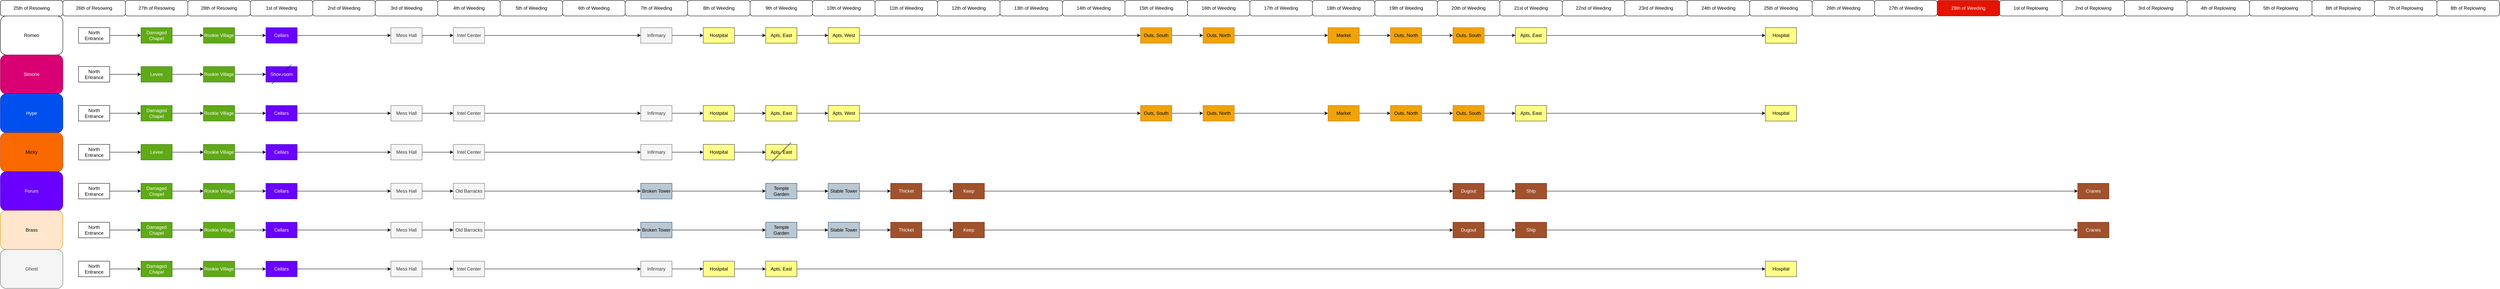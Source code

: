 <mxfile version="24.2.5" type="device">
  <diagram name="Page-1" id="ruZTHndRfD5RA6FVqO_W">
    <mxGraphModel dx="986" dy="1418" grid="1" gridSize="10" guides="1" tooltips="1" connect="1" arrows="1" fold="1" page="1" pageScale="1" pageWidth="1100" pageHeight="850" math="0" shadow="0">
      <root>
        <mxCell id="0" />
        <mxCell id="1" parent="0" />
        <mxCell id="GDmz3XWFRMDXsyj2fHyG-1" value="25th of Resowing" style="rounded=1;whiteSpace=wrap;html=1;" parent="1" vertex="1">
          <mxGeometry width="160" height="40" as="geometry" />
        </mxCell>
        <mxCell id="GDmz3XWFRMDXsyj2fHyG-2" value="26&lt;span style=&quot;background-color: initial;&quot;&gt;th of Resowing&lt;/span&gt;" style="rounded=1;whiteSpace=wrap;html=1;" parent="1" vertex="1">
          <mxGeometry x="160" width="160" height="40" as="geometry" />
        </mxCell>
        <mxCell id="GDmz3XWFRMDXsyj2fHyG-3" value="27th of Resowing" style="rounded=1;whiteSpace=wrap;html=1;" parent="1" vertex="1">
          <mxGeometry x="320" width="160" height="40" as="geometry" />
        </mxCell>
        <mxCell id="GDmz3XWFRMDXsyj2fHyG-4" value="28th of Resowing" style="rounded=1;whiteSpace=wrap;html=1;" parent="1" vertex="1">
          <mxGeometry x="480" width="160" height="40" as="geometry" />
        </mxCell>
        <mxCell id="GDmz3XWFRMDXsyj2fHyG-6" value="1st of Weeding" style="rounded=1;whiteSpace=wrap;html=1;" parent="1" vertex="1">
          <mxGeometry x="640" width="160" height="40" as="geometry" />
        </mxCell>
        <mxCell id="GDmz3XWFRMDXsyj2fHyG-7" value="2nd of Weeding" style="rounded=1;whiteSpace=wrap;html=1;" parent="1" vertex="1">
          <mxGeometry x="800" width="160" height="40" as="geometry" />
        </mxCell>
        <mxCell id="GDmz3XWFRMDXsyj2fHyG-8" value="3rd of Weeding" style="rounded=1;whiteSpace=wrap;html=1;" parent="1" vertex="1">
          <mxGeometry x="960" width="160" height="40" as="geometry" />
        </mxCell>
        <mxCell id="GDmz3XWFRMDXsyj2fHyG-9" value="4th of Weeding" style="rounded=1;whiteSpace=wrap;html=1;" parent="1" vertex="1">
          <mxGeometry x="1120" width="160" height="40" as="geometry" />
        </mxCell>
        <mxCell id="GDmz3XWFRMDXsyj2fHyG-10" value="5th of Weeding" style="rounded=1;whiteSpace=wrap;html=1;" parent="1" vertex="1">
          <mxGeometry x="1280" width="160" height="40" as="geometry" />
        </mxCell>
        <mxCell id="GDmz3XWFRMDXsyj2fHyG-11" value="6th of Weeding" style="rounded=1;whiteSpace=wrap;html=1;" parent="1" vertex="1">
          <mxGeometry x="1440" width="160" height="40" as="geometry" />
        </mxCell>
        <mxCell id="GDmz3XWFRMDXsyj2fHyG-12" value="7th of Weeding" style="rounded=1;whiteSpace=wrap;html=1;" parent="1" vertex="1">
          <mxGeometry x="1600" width="160" height="40" as="geometry" />
        </mxCell>
        <mxCell id="GDmz3XWFRMDXsyj2fHyG-13" value="8th of Weeding" style="rounded=1;whiteSpace=wrap;html=1;" parent="1" vertex="1">
          <mxGeometry x="1760" width="160" height="40" as="geometry" />
        </mxCell>
        <mxCell id="GDmz3XWFRMDXsyj2fHyG-14" value="9th of Weeding" style="rounded=1;whiteSpace=wrap;html=1;" parent="1" vertex="1">
          <mxGeometry x="1920" width="160" height="40" as="geometry" />
        </mxCell>
        <mxCell id="GDmz3XWFRMDXsyj2fHyG-15" value="Romeo" style="rounded=1;whiteSpace=wrap;html=1;" parent="1" vertex="1">
          <mxGeometry y="40" width="160" height="100" as="geometry" />
        </mxCell>
        <mxCell id="GDmz3XWFRMDXsyj2fHyG-16" value="Simone" style="rounded=1;whiteSpace=wrap;html=1;fillColor=#d80073;fontColor=#ffffff;strokeColor=#A50040;" parent="1" vertex="1">
          <mxGeometry y="140" width="160" height="100" as="geometry" />
        </mxCell>
        <mxCell id="GDmz3XWFRMDXsyj2fHyG-17" value="Hype" style="rounded=1;whiteSpace=wrap;html=1;fillColor=#0050ef;fontColor=#ffffff;strokeColor=#001DBC;" parent="1" vertex="1">
          <mxGeometry y="240" width="160" height="100" as="geometry" />
        </mxCell>
        <mxCell id="GDmz3XWFRMDXsyj2fHyG-18" value="Micky" style="rounded=1;whiteSpace=wrap;html=1;fillColor=#fa6800;fontColor=#000000;strokeColor=#C73500;" parent="1" vertex="1">
          <mxGeometry y="340" width="160" height="100" as="geometry" />
        </mxCell>
        <mxCell id="GDmz3XWFRMDXsyj2fHyG-19" value="Forum&lt;span style=&quot;color: rgba(0, 0, 0, 0); font-family: monospace; font-size: 0px; text-align: start; text-wrap: nowrap;&quot;&gt;%3CmxGraphModel%3E%3Croot%3E%3CmxCell%20id%3D%220%22%2F%3E%3CmxCell%20id%3D%221%22%20parent%3D%220%22%2F%3E%3CmxCell%20id%3D%222%22%20value%3D%22Romeo%22%20style%3D%22rounded%3D1%3BwhiteSpace%3Dwrap%3Bhtml%3D1%3B%22%20vertex%3D%221%22%20parent%3D%221%22%3E%3CmxGeometry%20y%3D%2280%22%20width%3D%22160%22%20height%3D%22120%22%20as%3D%22geometry%22%2F%3E%3C%2FmxCell%3E%3C%2Froot%3E%3C%2FmxGraphModel%3E&lt;/span&gt;" style="rounded=1;whiteSpace=wrap;html=1;fillColor=#6a00ff;strokeColor=#3700CC;fontColor=#ffffff;" parent="1" vertex="1">
          <mxGeometry y="440" width="160" height="100" as="geometry" />
        </mxCell>
        <mxCell id="GDmz3XWFRMDXsyj2fHyG-21" value="Brass&lt;span style=&quot;font-family: monospace; font-size: 0px; text-align: start; text-wrap: nowrap;&quot;&gt;%3CmxGraphModel%3E%3Croot%3E%3CmxCell%20id%3D%220%22%2F%3E%3CmxCell%20id%3D%221%22%20parent%3D%220%22%2F%3E%3CmxCell%20id%3D%222%22%20value%3D%22Romeo%22%20style%3D%22rounded%3D1%3BwhiteSpace%3Dwrap%3Bhtml%3D1%3B%22%20vertex%3D%221%22%20parent%3D%221%22%3E%3CmxGeometry%20y%3D%2280%22%20width%3D%22160%22%20height%3D%22120%22%20as%3D%22geometry%22%2F%3E%3C%2FmxCell%3E%3C%2Froot%3E%3C%2FmxGraphModel%3E&lt;/span&gt;" style="rounded=1;whiteSpace=wrap;html=1;fillColor=#ffe6cc;strokeColor=#d79b00;fontColor=#000000;" parent="1" vertex="1">
          <mxGeometry y="540" width="160" height="100" as="geometry" />
        </mxCell>
        <mxCell id="GDmz3XWFRMDXsyj2fHyG-22" value="Ghost" style="rounded=1;whiteSpace=wrap;html=1;fillColor=#f5f5f5;fontColor=#333333;strokeColor=#666666;" parent="1" vertex="1">
          <mxGeometry y="640" width="160" height="100" as="geometry" />
        </mxCell>
        <mxCell id="GDmz3XWFRMDXsyj2fHyG-23" value="10th of Weeding" style="rounded=1;whiteSpace=wrap;html=1;" parent="1" vertex="1">
          <mxGeometry x="2080" width="160" height="40" as="geometry" />
        </mxCell>
        <mxCell id="GDmz3XWFRMDXsyj2fHyG-24" value="11th of Weeding" style="rounded=1;whiteSpace=wrap;html=1;" parent="1" vertex="1">
          <mxGeometry x="2240" width="160" height="40" as="geometry" />
        </mxCell>
        <mxCell id="GDmz3XWFRMDXsyj2fHyG-25" value="12th of Weeding" style="rounded=1;whiteSpace=wrap;html=1;" parent="1" vertex="1">
          <mxGeometry x="2400" width="160" height="40" as="geometry" />
        </mxCell>
        <mxCell id="GDmz3XWFRMDXsyj2fHyG-26" value="13th of Weeding" style="rounded=1;whiteSpace=wrap;html=1;" parent="1" vertex="1">
          <mxGeometry x="2560" width="160" height="40" as="geometry" />
        </mxCell>
        <mxCell id="GDmz3XWFRMDXsyj2fHyG-27" value="14th of Weeding" style="rounded=1;whiteSpace=wrap;html=1;" parent="1" vertex="1">
          <mxGeometry x="2720" width="160" height="40" as="geometry" />
        </mxCell>
        <mxCell id="GDmz3XWFRMDXsyj2fHyG-28" value="15th of Weeding" style="rounded=1;whiteSpace=wrap;html=1;" parent="1" vertex="1">
          <mxGeometry x="2880" width="160" height="40" as="geometry" />
        </mxCell>
        <mxCell id="GDmz3XWFRMDXsyj2fHyG-29" value="16th of Weeding" style="rounded=1;whiteSpace=wrap;html=1;" parent="1" vertex="1">
          <mxGeometry x="3040" width="160" height="40" as="geometry" />
        </mxCell>
        <mxCell id="GDmz3XWFRMDXsyj2fHyG-30" value="17th of Weeding" style="rounded=1;whiteSpace=wrap;html=1;" parent="1" vertex="1">
          <mxGeometry x="3200" width="160" height="40" as="geometry" />
        </mxCell>
        <mxCell id="GDmz3XWFRMDXsyj2fHyG-31" value="18th of Weeding" style="rounded=1;whiteSpace=wrap;html=1;" parent="1" vertex="1">
          <mxGeometry x="3360" width="160" height="40" as="geometry" />
        </mxCell>
        <mxCell id="GDmz3XWFRMDXsyj2fHyG-32" value="19th of Weeding" style="rounded=1;whiteSpace=wrap;html=1;" parent="1" vertex="1">
          <mxGeometry x="3520" width="160" height="40" as="geometry" />
        </mxCell>
        <mxCell id="GDmz3XWFRMDXsyj2fHyG-33" value="20th of Weeding" style="rounded=1;whiteSpace=wrap;html=1;" parent="1" vertex="1">
          <mxGeometry x="3680" width="160" height="40" as="geometry" />
        </mxCell>
        <mxCell id="GDmz3XWFRMDXsyj2fHyG-34" value="21st of Weeding" style="rounded=1;whiteSpace=wrap;html=1;" parent="1" vertex="1">
          <mxGeometry x="3840" width="160" height="40" as="geometry" />
        </mxCell>
        <mxCell id="GDmz3XWFRMDXsyj2fHyG-35" value="22nd of Weeding" style="rounded=1;whiteSpace=wrap;html=1;" parent="1" vertex="1">
          <mxGeometry x="4000" width="160" height="40" as="geometry" />
        </mxCell>
        <mxCell id="GDmz3XWFRMDXsyj2fHyG-36" value="23rd of Weeding" style="rounded=1;whiteSpace=wrap;html=1;" parent="1" vertex="1">
          <mxGeometry x="4160" width="160" height="40" as="geometry" />
        </mxCell>
        <mxCell id="wYk8JXbt9x_cnwjmzPSU-118" style="edgeStyle=orthogonalEdgeStyle;rounded=0;orthogonalLoop=1;jettySize=auto;html=1;exitX=1;exitY=0.5;exitDx=0;exitDy=0;entryX=0;entryY=0.5;entryDx=0;entryDy=0;" edge="1" parent="1" source="wYk8JXbt9x_cnwjmzPSU-1" target="wYk8JXbt9x_cnwjmzPSU-8">
          <mxGeometry relative="1" as="geometry" />
        </mxCell>
        <mxCell id="wYk8JXbt9x_cnwjmzPSU-1" value="North Entrance" style="rounded=0;whiteSpace=wrap;html=1;" vertex="1" parent="1">
          <mxGeometry x="200" y="70" width="80" height="40" as="geometry" />
        </mxCell>
        <mxCell id="wYk8JXbt9x_cnwjmzPSU-119" style="edgeStyle=orthogonalEdgeStyle;rounded=0;orthogonalLoop=1;jettySize=auto;html=1;exitX=1;exitY=0.5;exitDx=0;exitDy=0;entryX=0;entryY=0.5;entryDx=0;entryDy=0;" edge="1" parent="1" source="wYk8JXbt9x_cnwjmzPSU-2" target="wYk8JXbt9x_cnwjmzPSU-9">
          <mxGeometry relative="1" as="geometry" />
        </mxCell>
        <mxCell id="wYk8JXbt9x_cnwjmzPSU-2" value="North Entrance" style="rounded=0;whiteSpace=wrap;html=1;" vertex="1" parent="1">
          <mxGeometry x="200" y="170" width="80" height="40" as="geometry" />
        </mxCell>
        <mxCell id="wYk8JXbt9x_cnwjmzPSU-122" style="edgeStyle=orthogonalEdgeStyle;rounded=0;orthogonalLoop=1;jettySize=auto;html=1;exitX=1;exitY=0.5;exitDx=0;exitDy=0;entryX=0;entryY=0.5;entryDx=0;entryDy=0;" edge="1" parent="1" source="wYk8JXbt9x_cnwjmzPSU-3" target="wYk8JXbt9x_cnwjmzPSU-10">
          <mxGeometry relative="1" as="geometry" />
        </mxCell>
        <mxCell id="wYk8JXbt9x_cnwjmzPSU-3" value="North Entrance" style="rounded=0;whiteSpace=wrap;html=1;" vertex="1" parent="1">
          <mxGeometry x="200" y="270" width="80" height="40" as="geometry" />
        </mxCell>
        <mxCell id="wYk8JXbt9x_cnwjmzPSU-125" style="edgeStyle=orthogonalEdgeStyle;rounded=0;orthogonalLoop=1;jettySize=auto;html=1;exitX=1;exitY=0.5;exitDx=0;exitDy=0;entryX=0;entryY=0.5;entryDx=0;entryDy=0;" edge="1" parent="1" source="wYk8JXbt9x_cnwjmzPSU-4" target="wYk8JXbt9x_cnwjmzPSU-11">
          <mxGeometry relative="1" as="geometry" />
        </mxCell>
        <mxCell id="wYk8JXbt9x_cnwjmzPSU-4" value="North Entrance" style="rounded=0;whiteSpace=wrap;html=1;" vertex="1" parent="1">
          <mxGeometry x="200" y="370" width="80" height="40" as="geometry" />
        </mxCell>
        <mxCell id="wYk8JXbt9x_cnwjmzPSU-126" style="edgeStyle=orthogonalEdgeStyle;rounded=0;orthogonalLoop=1;jettySize=auto;html=1;exitX=1;exitY=0.5;exitDx=0;exitDy=0;entryX=0;entryY=0.5;entryDx=0;entryDy=0;" edge="1" parent="1" source="wYk8JXbt9x_cnwjmzPSU-5" target="wYk8JXbt9x_cnwjmzPSU-12">
          <mxGeometry relative="1" as="geometry" />
        </mxCell>
        <mxCell id="wYk8JXbt9x_cnwjmzPSU-5" value="North Entrance" style="rounded=0;whiteSpace=wrap;html=1;" vertex="1" parent="1">
          <mxGeometry x="200" y="470" width="80" height="40" as="geometry" />
        </mxCell>
        <mxCell id="wYk8JXbt9x_cnwjmzPSU-127" style="edgeStyle=orthogonalEdgeStyle;rounded=0;orthogonalLoop=1;jettySize=auto;html=1;exitX=1;exitY=0.5;exitDx=0;exitDy=0;entryX=0;entryY=0.5;entryDx=0;entryDy=0;" edge="1" parent="1" source="wYk8JXbt9x_cnwjmzPSU-6" target="wYk8JXbt9x_cnwjmzPSU-13">
          <mxGeometry relative="1" as="geometry" />
        </mxCell>
        <mxCell id="wYk8JXbt9x_cnwjmzPSU-6" value="North Entrance" style="rounded=0;whiteSpace=wrap;html=1;" vertex="1" parent="1">
          <mxGeometry x="200" y="570" width="80" height="40" as="geometry" />
        </mxCell>
        <mxCell id="wYk8JXbt9x_cnwjmzPSU-128" style="edgeStyle=orthogonalEdgeStyle;rounded=0;orthogonalLoop=1;jettySize=auto;html=1;exitX=1;exitY=0.5;exitDx=0;exitDy=0;entryX=0;entryY=0.5;entryDx=0;entryDy=0;" edge="1" parent="1" source="wYk8JXbt9x_cnwjmzPSU-7" target="wYk8JXbt9x_cnwjmzPSU-14">
          <mxGeometry relative="1" as="geometry" />
        </mxCell>
        <mxCell id="wYk8JXbt9x_cnwjmzPSU-7" value="North Entrance" style="rounded=0;whiteSpace=wrap;html=1;" vertex="1" parent="1">
          <mxGeometry x="200" y="670" width="80" height="40" as="geometry" />
        </mxCell>
        <mxCell id="wYk8JXbt9x_cnwjmzPSU-111" style="edgeStyle=orthogonalEdgeStyle;rounded=0;orthogonalLoop=1;jettySize=auto;html=1;exitX=1;exitY=0.5;exitDx=0;exitDy=0;entryX=0;entryY=0.5;entryDx=0;entryDy=0;" edge="1" parent="1" source="wYk8JXbt9x_cnwjmzPSU-8" target="wYk8JXbt9x_cnwjmzPSU-15">
          <mxGeometry relative="1" as="geometry" />
        </mxCell>
        <mxCell id="wYk8JXbt9x_cnwjmzPSU-8" value="Damaged Chapel" style="rounded=0;whiteSpace=wrap;html=1;fillColor=#60a917;fontColor=#ffffff;strokeColor=#2D7600;" vertex="1" parent="1">
          <mxGeometry x="360" y="70" width="80" height="40" as="geometry" />
        </mxCell>
        <mxCell id="wYk8JXbt9x_cnwjmzPSU-120" style="edgeStyle=orthogonalEdgeStyle;rounded=0;orthogonalLoop=1;jettySize=auto;html=1;exitX=1;exitY=0.5;exitDx=0;exitDy=0;entryX=0;entryY=0.5;entryDx=0;entryDy=0;" edge="1" parent="1" source="wYk8JXbt9x_cnwjmzPSU-9" target="wYk8JXbt9x_cnwjmzPSU-16">
          <mxGeometry relative="1" as="geometry" />
        </mxCell>
        <mxCell id="wYk8JXbt9x_cnwjmzPSU-9" value="Levee" style="rounded=0;whiteSpace=wrap;html=1;fillColor=#60a917;fontColor=#ffffff;strokeColor=#2D7600;" vertex="1" parent="1">
          <mxGeometry x="360" y="170" width="80" height="40" as="geometry" />
        </mxCell>
        <mxCell id="wYk8JXbt9x_cnwjmzPSU-123" style="edgeStyle=orthogonalEdgeStyle;rounded=0;orthogonalLoop=1;jettySize=auto;html=1;exitX=1;exitY=0.5;exitDx=0;exitDy=0;entryX=0;entryY=0.5;entryDx=0;entryDy=0;" edge="1" parent="1" source="wYk8JXbt9x_cnwjmzPSU-10" target="wYk8JXbt9x_cnwjmzPSU-17">
          <mxGeometry relative="1" as="geometry" />
        </mxCell>
        <mxCell id="wYk8JXbt9x_cnwjmzPSU-10" value="Damaged Chapel" style="rounded=0;whiteSpace=wrap;html=1;fillColor=#60a917;fontColor=#ffffff;strokeColor=#2D7600;" vertex="1" parent="1">
          <mxGeometry x="360" y="270" width="80" height="40" as="geometry" />
        </mxCell>
        <mxCell id="wYk8JXbt9x_cnwjmzPSU-132" style="edgeStyle=orthogonalEdgeStyle;rounded=0;orthogonalLoop=1;jettySize=auto;html=1;exitX=1;exitY=0.5;exitDx=0;exitDy=0;entryX=0;entryY=0.5;entryDx=0;entryDy=0;" edge="1" parent="1" source="wYk8JXbt9x_cnwjmzPSU-11" target="wYk8JXbt9x_cnwjmzPSU-18">
          <mxGeometry relative="1" as="geometry" />
        </mxCell>
        <mxCell id="wYk8JXbt9x_cnwjmzPSU-11" value="Levee" style="rounded=0;whiteSpace=wrap;html=1;fillColor=#60a917;fontColor=#ffffff;strokeColor=#2D7600;" vertex="1" parent="1">
          <mxGeometry x="360" y="370" width="80" height="40" as="geometry" />
        </mxCell>
        <mxCell id="wYk8JXbt9x_cnwjmzPSU-131" style="edgeStyle=orthogonalEdgeStyle;rounded=0;orthogonalLoop=1;jettySize=auto;html=1;exitX=1;exitY=0.5;exitDx=0;exitDy=0;entryX=0;entryY=0.5;entryDx=0;entryDy=0;" edge="1" parent="1" source="wYk8JXbt9x_cnwjmzPSU-12" target="wYk8JXbt9x_cnwjmzPSU-19">
          <mxGeometry relative="1" as="geometry" />
        </mxCell>
        <mxCell id="wYk8JXbt9x_cnwjmzPSU-12" value="Damaged Chapel" style="rounded=0;whiteSpace=wrap;html=1;fillColor=#60a917;fontColor=#ffffff;strokeColor=#2D7600;" vertex="1" parent="1">
          <mxGeometry x="360" y="470" width="80" height="40" as="geometry" />
        </mxCell>
        <mxCell id="wYk8JXbt9x_cnwjmzPSU-130" style="edgeStyle=orthogonalEdgeStyle;rounded=0;orthogonalLoop=1;jettySize=auto;html=1;exitX=1;exitY=0.5;exitDx=0;exitDy=0;entryX=0;entryY=0.5;entryDx=0;entryDy=0;" edge="1" parent="1" source="wYk8JXbt9x_cnwjmzPSU-13" target="wYk8JXbt9x_cnwjmzPSU-20">
          <mxGeometry relative="1" as="geometry" />
        </mxCell>
        <mxCell id="wYk8JXbt9x_cnwjmzPSU-13" value="Damaged Chapel" style="rounded=0;whiteSpace=wrap;html=1;fillColor=#60a917;fontColor=#ffffff;strokeColor=#2D7600;" vertex="1" parent="1">
          <mxGeometry x="360" y="570" width="80" height="40" as="geometry" />
        </mxCell>
        <mxCell id="wYk8JXbt9x_cnwjmzPSU-129" style="edgeStyle=orthogonalEdgeStyle;rounded=0;orthogonalLoop=1;jettySize=auto;html=1;exitX=1;exitY=0.5;exitDx=0;exitDy=0;entryX=0;entryY=0.5;entryDx=0;entryDy=0;" edge="1" parent="1" source="wYk8JXbt9x_cnwjmzPSU-14" target="wYk8JXbt9x_cnwjmzPSU-21">
          <mxGeometry relative="1" as="geometry" />
        </mxCell>
        <mxCell id="wYk8JXbt9x_cnwjmzPSU-14" value="Damaged Chapel" style="rounded=0;whiteSpace=wrap;html=1;fillColor=#60a917;fontColor=#ffffff;strokeColor=#2D7600;" vertex="1" parent="1">
          <mxGeometry x="360" y="670" width="80" height="40" as="geometry" />
        </mxCell>
        <mxCell id="wYk8JXbt9x_cnwjmzPSU-112" style="edgeStyle=orthogonalEdgeStyle;rounded=0;orthogonalLoop=1;jettySize=auto;html=1;exitX=1;exitY=0.5;exitDx=0;exitDy=0;entryX=0;entryY=0.5;entryDx=0;entryDy=0;" edge="1" parent="1" source="wYk8JXbt9x_cnwjmzPSU-15" target="wYk8JXbt9x_cnwjmzPSU-22">
          <mxGeometry relative="1" as="geometry" />
        </mxCell>
        <mxCell id="wYk8JXbt9x_cnwjmzPSU-15" value="Rookie Village" style="rounded=0;whiteSpace=wrap;html=1;fillColor=#60a917;fontColor=#ffffff;strokeColor=#2D7600;" vertex="1" parent="1">
          <mxGeometry x="520" y="70" width="80" height="40" as="geometry" />
        </mxCell>
        <mxCell id="wYk8JXbt9x_cnwjmzPSU-121" style="edgeStyle=orthogonalEdgeStyle;rounded=0;orthogonalLoop=1;jettySize=auto;html=1;exitX=1;exitY=0.5;exitDx=0;exitDy=0;entryX=0;entryY=0.5;entryDx=0;entryDy=0;" edge="1" parent="1" source="wYk8JXbt9x_cnwjmzPSU-16" target="wYk8JXbt9x_cnwjmzPSU-23">
          <mxGeometry relative="1" as="geometry" />
        </mxCell>
        <mxCell id="wYk8JXbt9x_cnwjmzPSU-16" value="Rookie Village" style="rounded=0;whiteSpace=wrap;html=1;fillColor=#60a917;fontColor=#ffffff;strokeColor=#2D7600;" vertex="1" parent="1">
          <mxGeometry x="520" y="170" width="80" height="40" as="geometry" />
        </mxCell>
        <mxCell id="wYk8JXbt9x_cnwjmzPSU-124" style="edgeStyle=orthogonalEdgeStyle;rounded=0;orthogonalLoop=1;jettySize=auto;html=1;exitX=1;exitY=0.5;exitDx=0;exitDy=0;entryX=0;entryY=0.5;entryDx=0;entryDy=0;" edge="1" parent="1" source="wYk8JXbt9x_cnwjmzPSU-17" target="wYk8JXbt9x_cnwjmzPSU-25">
          <mxGeometry relative="1" as="geometry" />
        </mxCell>
        <mxCell id="wYk8JXbt9x_cnwjmzPSU-17" value="Rookie Village" style="rounded=0;whiteSpace=wrap;html=1;fillColor=#60a917;fontColor=#ffffff;strokeColor=#2D7600;" vertex="1" parent="1">
          <mxGeometry x="520" y="270" width="80" height="40" as="geometry" />
        </mxCell>
        <mxCell id="wYk8JXbt9x_cnwjmzPSU-141" style="edgeStyle=orthogonalEdgeStyle;rounded=0;orthogonalLoop=1;jettySize=auto;html=1;exitX=1;exitY=0.5;exitDx=0;exitDy=0;" edge="1" parent="1" source="wYk8JXbt9x_cnwjmzPSU-18" target="wYk8JXbt9x_cnwjmzPSU-26">
          <mxGeometry relative="1" as="geometry" />
        </mxCell>
        <mxCell id="wYk8JXbt9x_cnwjmzPSU-18" value="Rookie Village" style="rounded=0;whiteSpace=wrap;html=1;fillColor=#60a917;fontColor=#ffffff;strokeColor=#2D7600;" vertex="1" parent="1">
          <mxGeometry x="520" y="370" width="80" height="40" as="geometry" />
        </mxCell>
        <mxCell id="wYk8JXbt9x_cnwjmzPSU-140" style="edgeStyle=orthogonalEdgeStyle;rounded=0;orthogonalLoop=1;jettySize=auto;html=1;exitX=1;exitY=0.5;exitDx=0;exitDy=0;entryX=0;entryY=0.5;entryDx=0;entryDy=0;" edge="1" parent="1" source="wYk8JXbt9x_cnwjmzPSU-19" target="wYk8JXbt9x_cnwjmzPSU-27">
          <mxGeometry relative="1" as="geometry" />
        </mxCell>
        <mxCell id="wYk8JXbt9x_cnwjmzPSU-19" value="Rookie Village" style="rounded=0;whiteSpace=wrap;html=1;fillColor=#60a917;fontColor=#ffffff;strokeColor=#2D7600;" vertex="1" parent="1">
          <mxGeometry x="520" y="470" width="80" height="40" as="geometry" />
        </mxCell>
        <mxCell id="wYk8JXbt9x_cnwjmzPSU-139" style="edgeStyle=orthogonalEdgeStyle;rounded=0;orthogonalLoop=1;jettySize=auto;html=1;exitX=1;exitY=0.5;exitDx=0;exitDy=0;entryX=0;entryY=0.5;entryDx=0;entryDy=0;" edge="1" parent="1" source="wYk8JXbt9x_cnwjmzPSU-20" target="wYk8JXbt9x_cnwjmzPSU-28">
          <mxGeometry relative="1" as="geometry" />
        </mxCell>
        <mxCell id="wYk8JXbt9x_cnwjmzPSU-20" value="Rookie Village" style="rounded=0;whiteSpace=wrap;html=1;fillColor=#60a917;fontColor=#ffffff;strokeColor=#2D7600;" vertex="1" parent="1">
          <mxGeometry x="520" y="570" width="80" height="40" as="geometry" />
        </mxCell>
        <mxCell id="wYk8JXbt9x_cnwjmzPSU-138" style="edgeStyle=orthogonalEdgeStyle;rounded=0;orthogonalLoop=1;jettySize=auto;html=1;exitX=1;exitY=0.5;exitDx=0;exitDy=0;entryX=0;entryY=0.5;entryDx=0;entryDy=0;" edge="1" parent="1" source="wYk8JXbt9x_cnwjmzPSU-21" target="wYk8JXbt9x_cnwjmzPSU-29">
          <mxGeometry relative="1" as="geometry" />
        </mxCell>
        <mxCell id="wYk8JXbt9x_cnwjmzPSU-21" value="Rookie Village" style="rounded=0;whiteSpace=wrap;html=1;fillColor=#60a917;fontColor=#ffffff;strokeColor=#2D7600;" vertex="1" parent="1">
          <mxGeometry x="520" y="670" width="80" height="40" as="geometry" />
        </mxCell>
        <mxCell id="wYk8JXbt9x_cnwjmzPSU-113" style="edgeStyle=orthogonalEdgeStyle;rounded=0;orthogonalLoop=1;jettySize=auto;html=1;exitX=1;exitY=0.5;exitDx=0;exitDy=0;entryX=0;entryY=0.5;entryDx=0;entryDy=0;" edge="1" parent="1" source="wYk8JXbt9x_cnwjmzPSU-22" target="wYk8JXbt9x_cnwjmzPSU-36">
          <mxGeometry relative="1" as="geometry">
            <mxPoint x="840.0" y="90" as="targetPoint" />
          </mxGeometry>
        </mxCell>
        <mxCell id="wYk8JXbt9x_cnwjmzPSU-22" value="Cellars" style="rounded=0;whiteSpace=wrap;html=1;fillColor=#6a00ff;fontColor=#ffffff;strokeColor=#3700CC;" vertex="1" parent="1">
          <mxGeometry x="680" y="70" width="80" height="40" as="geometry" />
        </mxCell>
        <mxCell id="wYk8JXbt9x_cnwjmzPSU-23" value="Showroom" style="rounded=0;whiteSpace=wrap;html=1;fillColor=#6a00ff;fontColor=#ffffff;strokeColor=#3700CC;" vertex="1" parent="1">
          <mxGeometry x="680" y="170" width="80" height="40" as="geometry" />
        </mxCell>
        <mxCell id="wYk8JXbt9x_cnwjmzPSU-24" value="" style="endArrow=none;html=1;rounded=0;strokeColor=#000000;" edge="1" parent="1">
          <mxGeometry width="50" height="50" relative="1" as="geometry">
            <mxPoint x="695" y="215" as="sourcePoint" />
            <mxPoint x="745" y="165" as="targetPoint" />
          </mxGeometry>
        </mxCell>
        <mxCell id="wYk8JXbt9x_cnwjmzPSU-133" style="edgeStyle=orthogonalEdgeStyle;rounded=0;orthogonalLoop=1;jettySize=auto;html=1;exitX=1;exitY=0.5;exitDx=0;exitDy=0;entryX=0;entryY=0.5;entryDx=0;entryDy=0;" edge="1" parent="1" source="wYk8JXbt9x_cnwjmzPSU-25" target="wYk8JXbt9x_cnwjmzPSU-37">
          <mxGeometry relative="1" as="geometry" />
        </mxCell>
        <mxCell id="wYk8JXbt9x_cnwjmzPSU-25" value="Cellars" style="rounded=0;whiteSpace=wrap;html=1;fillColor=#6a00ff;fontColor=#ffffff;strokeColor=#3700CC;" vertex="1" parent="1">
          <mxGeometry x="680" y="270" width="80" height="40" as="geometry" />
        </mxCell>
        <mxCell id="wYk8JXbt9x_cnwjmzPSU-134" style="edgeStyle=orthogonalEdgeStyle;rounded=0;orthogonalLoop=1;jettySize=auto;html=1;exitX=1;exitY=0.5;exitDx=0;exitDy=0;entryX=0;entryY=0.5;entryDx=0;entryDy=0;" edge="1" parent="1" source="wYk8JXbt9x_cnwjmzPSU-26" target="wYk8JXbt9x_cnwjmzPSU-38">
          <mxGeometry relative="1" as="geometry" />
        </mxCell>
        <mxCell id="wYk8JXbt9x_cnwjmzPSU-26" value="Cellars" style="rounded=0;whiteSpace=wrap;html=1;fillColor=#6a00ff;fontColor=#ffffff;strokeColor=#3700CC;" vertex="1" parent="1">
          <mxGeometry x="680" y="370" width="80" height="40" as="geometry" />
        </mxCell>
        <mxCell id="wYk8JXbt9x_cnwjmzPSU-135" style="edgeStyle=orthogonalEdgeStyle;rounded=0;orthogonalLoop=1;jettySize=auto;html=1;exitX=1;exitY=0.5;exitDx=0;exitDy=0;entryX=0;entryY=0.5;entryDx=0;entryDy=0;" edge="1" parent="1" source="wYk8JXbt9x_cnwjmzPSU-27" target="wYk8JXbt9x_cnwjmzPSU-39">
          <mxGeometry relative="1" as="geometry" />
        </mxCell>
        <mxCell id="wYk8JXbt9x_cnwjmzPSU-27" value="Cellars" style="rounded=0;whiteSpace=wrap;html=1;fillColor=#6a00ff;fontColor=#ffffff;strokeColor=#3700CC;" vertex="1" parent="1">
          <mxGeometry x="680" y="470" width="80" height="40" as="geometry" />
        </mxCell>
        <mxCell id="wYk8JXbt9x_cnwjmzPSU-136" style="edgeStyle=orthogonalEdgeStyle;rounded=0;orthogonalLoop=1;jettySize=auto;html=1;exitX=1;exitY=0.5;exitDx=0;exitDy=0;entryX=0;entryY=0.5;entryDx=0;entryDy=0;" edge="1" parent="1" source="wYk8JXbt9x_cnwjmzPSU-28" target="wYk8JXbt9x_cnwjmzPSU-40">
          <mxGeometry relative="1" as="geometry" />
        </mxCell>
        <mxCell id="wYk8JXbt9x_cnwjmzPSU-28" value="Cellars" style="rounded=0;whiteSpace=wrap;html=1;fillColor=#6a00ff;fontColor=#ffffff;strokeColor=#3700CC;" vertex="1" parent="1">
          <mxGeometry x="680" y="570" width="80" height="40" as="geometry" />
        </mxCell>
        <mxCell id="wYk8JXbt9x_cnwjmzPSU-137" style="edgeStyle=orthogonalEdgeStyle;rounded=0;orthogonalLoop=1;jettySize=auto;html=1;exitX=1;exitY=0.5;exitDx=0;exitDy=0;entryX=0;entryY=0.5;entryDx=0;entryDy=0;" edge="1" parent="1" source="wYk8JXbt9x_cnwjmzPSU-29" target="wYk8JXbt9x_cnwjmzPSU-41">
          <mxGeometry relative="1" as="geometry" />
        </mxCell>
        <mxCell id="wYk8JXbt9x_cnwjmzPSU-29" value="Cellars" style="rounded=0;whiteSpace=wrap;html=1;fillColor=#6a00ff;fontColor=#ffffff;strokeColor=#3700CC;" vertex="1" parent="1">
          <mxGeometry x="680" y="670" width="80" height="40" as="geometry" />
        </mxCell>
        <mxCell id="wYk8JXbt9x_cnwjmzPSU-114" style="edgeStyle=orthogonalEdgeStyle;rounded=0;orthogonalLoop=1;jettySize=auto;html=1;exitX=1;exitY=0.5;exitDx=0;exitDy=0;entryX=0;entryY=0.5;entryDx=0;entryDy=0;" edge="1" parent="1" source="wYk8JXbt9x_cnwjmzPSU-36" target="wYk8JXbt9x_cnwjmzPSU-42">
          <mxGeometry relative="1" as="geometry" />
        </mxCell>
        <mxCell id="wYk8JXbt9x_cnwjmzPSU-36" value="Mess Hall" style="rounded=0;whiteSpace=wrap;html=1;fillColor=#f5f5f5;strokeColor=#666666;fontColor=#333333;" vertex="1" parent="1">
          <mxGeometry x="1000" y="70" width="80" height="40" as="geometry" />
        </mxCell>
        <mxCell id="wYk8JXbt9x_cnwjmzPSU-142" style="edgeStyle=orthogonalEdgeStyle;rounded=0;orthogonalLoop=1;jettySize=auto;html=1;exitX=1;exitY=0.5;exitDx=0;exitDy=0;entryX=0;entryY=0.5;entryDx=0;entryDy=0;" edge="1" parent="1" source="wYk8JXbt9x_cnwjmzPSU-37" target="wYk8JXbt9x_cnwjmzPSU-43">
          <mxGeometry relative="1" as="geometry" />
        </mxCell>
        <mxCell id="wYk8JXbt9x_cnwjmzPSU-37" value="Mess Hall" style="rounded=0;whiteSpace=wrap;html=1;fillColor=#f5f5f5;strokeColor=#666666;fontColor=#333333;" vertex="1" parent="1">
          <mxGeometry x="1000" y="270" width="80" height="40" as="geometry" />
        </mxCell>
        <mxCell id="wYk8JXbt9x_cnwjmzPSU-143" style="edgeStyle=orthogonalEdgeStyle;rounded=0;orthogonalLoop=1;jettySize=auto;html=1;exitX=1;exitY=0.5;exitDx=0;exitDy=0;entryX=0;entryY=0.5;entryDx=0;entryDy=0;" edge="1" parent="1" source="wYk8JXbt9x_cnwjmzPSU-38" target="wYk8JXbt9x_cnwjmzPSU-44">
          <mxGeometry relative="1" as="geometry" />
        </mxCell>
        <mxCell id="wYk8JXbt9x_cnwjmzPSU-38" value="Mess Hall" style="rounded=0;whiteSpace=wrap;html=1;fillColor=#f5f5f5;strokeColor=#666666;fontColor=#333333;" vertex="1" parent="1">
          <mxGeometry x="1000" y="370" width="80" height="40" as="geometry" />
        </mxCell>
        <mxCell id="wYk8JXbt9x_cnwjmzPSU-144" style="edgeStyle=orthogonalEdgeStyle;rounded=0;orthogonalLoop=1;jettySize=auto;html=1;exitX=1;exitY=0.5;exitDx=0;exitDy=0;entryX=0;entryY=0.5;entryDx=0;entryDy=0;" edge="1" parent="1" source="wYk8JXbt9x_cnwjmzPSU-39" target="wYk8JXbt9x_cnwjmzPSU-45">
          <mxGeometry relative="1" as="geometry" />
        </mxCell>
        <mxCell id="wYk8JXbt9x_cnwjmzPSU-39" value="Mess Hall" style="rounded=0;whiteSpace=wrap;html=1;fillColor=#f5f5f5;strokeColor=#666666;fontColor=#333333;" vertex="1" parent="1">
          <mxGeometry x="1000" y="470" width="80" height="40" as="geometry" />
        </mxCell>
        <mxCell id="wYk8JXbt9x_cnwjmzPSU-145" style="edgeStyle=orthogonalEdgeStyle;rounded=0;orthogonalLoop=1;jettySize=auto;html=1;exitX=1;exitY=0.5;exitDx=0;exitDy=0;entryX=0;entryY=0.5;entryDx=0;entryDy=0;" edge="1" parent="1" source="wYk8JXbt9x_cnwjmzPSU-40" target="wYk8JXbt9x_cnwjmzPSU-46">
          <mxGeometry relative="1" as="geometry" />
        </mxCell>
        <mxCell id="wYk8JXbt9x_cnwjmzPSU-40" value="Mess Hall" style="rounded=0;whiteSpace=wrap;html=1;fillColor=#f5f5f5;strokeColor=#666666;fontColor=#333333;" vertex="1" parent="1">
          <mxGeometry x="1000" y="570" width="80" height="40" as="geometry" />
        </mxCell>
        <mxCell id="wYk8JXbt9x_cnwjmzPSU-146" style="edgeStyle=orthogonalEdgeStyle;rounded=0;orthogonalLoop=1;jettySize=auto;html=1;exitX=1;exitY=0.5;exitDx=0;exitDy=0;entryX=0;entryY=0.5;entryDx=0;entryDy=0;" edge="1" parent="1" source="wYk8JXbt9x_cnwjmzPSU-41" target="wYk8JXbt9x_cnwjmzPSU-47">
          <mxGeometry relative="1" as="geometry" />
        </mxCell>
        <mxCell id="wYk8JXbt9x_cnwjmzPSU-41" value="Mess Hall" style="rounded=0;whiteSpace=wrap;html=1;fillColor=#f5f5f5;strokeColor=#666666;fontColor=#333333;" vertex="1" parent="1">
          <mxGeometry x="1000" y="670" width="80" height="40" as="geometry" />
        </mxCell>
        <mxCell id="wYk8JXbt9x_cnwjmzPSU-115" style="edgeStyle=orthogonalEdgeStyle;rounded=0;orthogonalLoop=1;jettySize=auto;html=1;exitX=1;exitY=0.5;exitDx=0;exitDy=0;entryX=0;entryY=0.5;entryDx=0;entryDy=0;" edge="1" parent="1" source="wYk8JXbt9x_cnwjmzPSU-42" target="wYk8JXbt9x_cnwjmzPSU-72">
          <mxGeometry relative="1" as="geometry" />
        </mxCell>
        <mxCell id="wYk8JXbt9x_cnwjmzPSU-42" value="Intel Center" style="rounded=0;whiteSpace=wrap;html=1;fillColor=#f5f5f5;strokeColor=#666666;fontColor=#333333;" vertex="1" parent="1">
          <mxGeometry x="1160" y="70" width="80" height="40" as="geometry" />
        </mxCell>
        <mxCell id="wYk8JXbt9x_cnwjmzPSU-149" style="edgeStyle=orthogonalEdgeStyle;rounded=0;orthogonalLoop=1;jettySize=auto;html=1;exitX=1;exitY=0.5;exitDx=0;exitDy=0;" edge="1" parent="1" source="wYk8JXbt9x_cnwjmzPSU-43" target="wYk8JXbt9x_cnwjmzPSU-73">
          <mxGeometry relative="1" as="geometry" />
        </mxCell>
        <mxCell id="wYk8JXbt9x_cnwjmzPSU-43" value="Intel Center" style="rounded=0;whiteSpace=wrap;html=1;fillColor=#f5f5f5;strokeColor=#666666;fontColor=#333333;" vertex="1" parent="1">
          <mxGeometry x="1160" y="270" width="80" height="40" as="geometry" />
        </mxCell>
        <mxCell id="wYk8JXbt9x_cnwjmzPSU-150" style="edgeStyle=orthogonalEdgeStyle;rounded=0;orthogonalLoop=1;jettySize=auto;html=1;exitX=1;exitY=0.5;exitDx=0;exitDy=0;" edge="1" parent="1" source="wYk8JXbt9x_cnwjmzPSU-44" target="wYk8JXbt9x_cnwjmzPSU-74">
          <mxGeometry relative="1" as="geometry" />
        </mxCell>
        <mxCell id="wYk8JXbt9x_cnwjmzPSU-44" value="Intel Center" style="rounded=0;whiteSpace=wrap;html=1;fillColor=#f5f5f5;strokeColor=#666666;fontColor=#333333;" vertex="1" parent="1">
          <mxGeometry x="1160" y="370" width="80" height="40" as="geometry" />
        </mxCell>
        <mxCell id="wYk8JXbt9x_cnwjmzPSU-147" style="edgeStyle=orthogonalEdgeStyle;rounded=0;orthogonalLoop=1;jettySize=auto;html=1;exitX=1;exitY=0.5;exitDx=0;exitDy=0;entryX=0;entryY=0.5;entryDx=0;entryDy=0;" edge="1" parent="1" source="wYk8JXbt9x_cnwjmzPSU-45" target="wYk8JXbt9x_cnwjmzPSU-70">
          <mxGeometry relative="1" as="geometry" />
        </mxCell>
        <mxCell id="wYk8JXbt9x_cnwjmzPSU-45" value="Old Barracks" style="rounded=0;whiteSpace=wrap;html=1;fillColor=#f5f5f5;strokeColor=#666666;fontColor=#333333;" vertex="1" parent="1">
          <mxGeometry x="1160" y="470" width="80" height="40" as="geometry" />
        </mxCell>
        <mxCell id="wYk8JXbt9x_cnwjmzPSU-148" style="edgeStyle=orthogonalEdgeStyle;rounded=0;orthogonalLoop=1;jettySize=auto;html=1;exitX=1;exitY=0.5;exitDx=0;exitDy=0;" edge="1" parent="1" source="wYk8JXbt9x_cnwjmzPSU-46" target="wYk8JXbt9x_cnwjmzPSU-71">
          <mxGeometry relative="1" as="geometry" />
        </mxCell>
        <mxCell id="wYk8JXbt9x_cnwjmzPSU-46" value="Old Barracks" style="rounded=0;whiteSpace=wrap;html=1;fillColor=#f5f5f5;strokeColor=#666666;fontColor=#333333;" vertex="1" parent="1">
          <mxGeometry x="1160" y="570" width="80" height="40" as="geometry" />
        </mxCell>
        <mxCell id="wYk8JXbt9x_cnwjmzPSU-151" style="edgeStyle=orthogonalEdgeStyle;rounded=0;orthogonalLoop=1;jettySize=auto;html=1;exitX=1;exitY=0.5;exitDx=0;exitDy=0;entryX=0;entryY=0.5;entryDx=0;entryDy=0;" edge="1" parent="1" source="wYk8JXbt9x_cnwjmzPSU-47" target="wYk8JXbt9x_cnwjmzPSU-75">
          <mxGeometry relative="1" as="geometry" />
        </mxCell>
        <mxCell id="wYk8JXbt9x_cnwjmzPSU-47" value="Intel Center" style="rounded=0;whiteSpace=wrap;html=1;fillColor=#f5f5f5;strokeColor=#666666;fontColor=#333333;" vertex="1" parent="1">
          <mxGeometry x="1160" y="670" width="80" height="40" as="geometry" />
        </mxCell>
        <mxCell id="wYk8JXbt9x_cnwjmzPSU-48" value="24th of Weeding" style="rounded=1;whiteSpace=wrap;html=1;" vertex="1" parent="1">
          <mxGeometry x="4320" width="160" height="40" as="geometry" />
        </mxCell>
        <mxCell id="wYk8JXbt9x_cnwjmzPSU-49" value="25th of Weeding" style="rounded=1;whiteSpace=wrap;html=1;" vertex="1" parent="1">
          <mxGeometry x="4480" width="160" height="40" as="geometry" />
        </mxCell>
        <mxCell id="wYk8JXbt9x_cnwjmzPSU-50" value="26th of Weeding" style="rounded=1;whiteSpace=wrap;html=1;" vertex="1" parent="1">
          <mxGeometry x="4640" width="160" height="40" as="geometry" />
        </mxCell>
        <mxCell id="wYk8JXbt9x_cnwjmzPSU-51" value="27th of Weeding" style="rounded=1;whiteSpace=wrap;html=1;" vertex="1" parent="1">
          <mxGeometry x="4800" width="160" height="40" as="geometry" />
        </mxCell>
        <mxCell id="wYk8JXbt9x_cnwjmzPSU-52" value="28th of Weeding" style="rounded=1;whiteSpace=wrap;html=1;fillColor=#e51400;fontColor=#ffffff;strokeColor=#B20000;" vertex="1" parent="1">
          <mxGeometry x="4960" width="160" height="40" as="geometry" />
        </mxCell>
        <mxCell id="wYk8JXbt9x_cnwjmzPSU-53" value="1st of Replowing" style="rounded=1;whiteSpace=wrap;html=1;" vertex="1" parent="1">
          <mxGeometry x="5120" width="160" height="40" as="geometry" />
        </mxCell>
        <mxCell id="wYk8JXbt9x_cnwjmzPSU-54" value="2nd&lt;span style=&quot;color: rgba(0, 0, 0, 0); font-family: monospace; font-size: 0px; text-align: start; text-wrap: nowrap;&quot;&gt;%3CmxGraphModel%3E%3Croot%3E%3CmxCell%20id%3D%220%22%2F%3E%3CmxCell%20id%3D%221%22%20parent%3D%220%22%2F%3E%3CmxCell%20id%3D%222%22%20value%3D%221st%20of%20Replowing%22%20style%3D%22rounded%3D1%3BwhiteSpace%3Dwrap%3Bhtml%3D1%3B%22%20vertex%3D%221%22%20parent%3D%221%22%3E%3CmxGeometry%20x%3D%225120%22%20width%3D%22160%22%20height%3D%2240%22%20as%3D%22geometry%22%2F%3E%3C%2FmxCell%3E%3C%2Froot%3E%3C%2FmxGraphModel%3E&lt;/span&gt;&amp;nbsp;of Replowing" style="rounded=1;whiteSpace=wrap;html=1;" vertex="1" parent="1">
          <mxGeometry x="5280" width="160" height="40" as="geometry" />
        </mxCell>
        <mxCell id="wYk8JXbt9x_cnwjmzPSU-55" value="3rd&lt;span style=&quot;color: rgba(0, 0, 0, 0); font-family: monospace; font-size: 0px; text-align: start; text-wrap: nowrap;&quot;&gt;%3CmxGraphModel%3E%3Croot%3E%3CmxCell%20id%3D%220%22%2F%3E%3CmxCell%20id%3D%221%22%20parent%3D%220%22%2F%3E%3CmxCell%20id%3D%222%22%20value%3D%221st%20of%20Replowing%22%20style%3D%22rounded%3D1%3BwhiteSpace%3Dwrap%3Bhtml%3D1%3B%22%20vertex%3D%221%22%20parent%3D%221%22%3E%3CmxGeometry%20x%3D%225120%22%20width%3D%22160%22%20height%3D%2240%22%20as%3D%22geometry%22%2F%3E%3C%2FmxCell%3E%3C%2Froot%3E%3C%2FmxGraphModel%3E&lt;/span&gt;&amp;nbsp;of Replowing" style="rounded=1;whiteSpace=wrap;html=1;" vertex="1" parent="1">
          <mxGeometry x="5440" width="160" height="40" as="geometry" />
        </mxCell>
        <mxCell id="wYk8JXbt9x_cnwjmzPSU-154" style="edgeStyle=orthogonalEdgeStyle;rounded=0;orthogonalLoop=1;jettySize=auto;html=1;exitX=1;exitY=0.5;exitDx=0;exitDy=0;entryX=0;entryY=0.5;entryDx=0;entryDy=0;" edge="1" parent="1" source="wYk8JXbt9x_cnwjmzPSU-70" target="wYk8JXbt9x_cnwjmzPSU-87">
          <mxGeometry relative="1" as="geometry" />
        </mxCell>
        <mxCell id="wYk8JXbt9x_cnwjmzPSU-70" value="Broken Tower" style="rounded=0;whiteSpace=wrap;html=1;fillColor=#bac8d3;strokeColor=#23445d;" vertex="1" parent="1">
          <mxGeometry x="1640" y="470" width="80" height="40" as="geometry" />
        </mxCell>
        <mxCell id="wYk8JXbt9x_cnwjmzPSU-155" style="edgeStyle=orthogonalEdgeStyle;rounded=0;orthogonalLoop=1;jettySize=auto;html=1;exitX=1;exitY=0.5;exitDx=0;exitDy=0;" edge="1" parent="1" source="wYk8JXbt9x_cnwjmzPSU-71" target="wYk8JXbt9x_cnwjmzPSU-88">
          <mxGeometry relative="1" as="geometry" />
        </mxCell>
        <mxCell id="wYk8JXbt9x_cnwjmzPSU-71" value="Broken Tower" style="rounded=0;whiteSpace=wrap;html=1;fillColor=#bac8d3;strokeColor=#23445d;" vertex="1" parent="1">
          <mxGeometry x="1640" y="570" width="80" height="40" as="geometry" />
        </mxCell>
        <mxCell id="wYk8JXbt9x_cnwjmzPSU-116" style="edgeStyle=orthogonalEdgeStyle;rounded=0;orthogonalLoop=1;jettySize=auto;html=1;exitX=1;exitY=0.5;exitDx=0;exitDy=0;entryX=0;entryY=0.5;entryDx=0;entryDy=0;" edge="1" parent="1" source="wYk8JXbt9x_cnwjmzPSU-72" target="wYk8JXbt9x_cnwjmzPSU-79">
          <mxGeometry relative="1" as="geometry" />
        </mxCell>
        <mxCell id="wYk8JXbt9x_cnwjmzPSU-72" value="Infirmary" style="rounded=0;whiteSpace=wrap;html=1;fillColor=#f5f5f5;strokeColor=#666666;fontColor=#333333;" vertex="1" parent="1">
          <mxGeometry x="1640" y="70" width="80" height="40" as="geometry" />
        </mxCell>
        <mxCell id="wYk8JXbt9x_cnwjmzPSU-152" style="edgeStyle=orthogonalEdgeStyle;rounded=0;orthogonalLoop=1;jettySize=auto;html=1;exitX=1;exitY=0.5;exitDx=0;exitDy=0;entryX=0;entryY=0.5;entryDx=0;entryDy=0;" edge="1" parent="1" source="wYk8JXbt9x_cnwjmzPSU-73" target="wYk8JXbt9x_cnwjmzPSU-83">
          <mxGeometry relative="1" as="geometry" />
        </mxCell>
        <mxCell id="wYk8JXbt9x_cnwjmzPSU-73" value="Infirmary" style="rounded=0;whiteSpace=wrap;html=1;fillColor=#f5f5f5;strokeColor=#666666;fontColor=#333333;" vertex="1" parent="1">
          <mxGeometry x="1640" y="270" width="80" height="40" as="geometry" />
        </mxCell>
        <mxCell id="wYk8JXbt9x_cnwjmzPSU-153" style="edgeStyle=orthogonalEdgeStyle;rounded=0;orthogonalLoop=1;jettySize=auto;html=1;exitX=1;exitY=0.5;exitDx=0;exitDy=0;entryX=0;entryY=0.5;entryDx=0;entryDy=0;" edge="1" parent="1" source="wYk8JXbt9x_cnwjmzPSU-74" target="wYk8JXbt9x_cnwjmzPSU-84">
          <mxGeometry relative="1" as="geometry" />
        </mxCell>
        <mxCell id="wYk8JXbt9x_cnwjmzPSU-74" value="Infirmary" style="rounded=0;whiteSpace=wrap;html=1;fillColor=#f5f5f5;strokeColor=#666666;fontColor=#333333;" vertex="1" parent="1">
          <mxGeometry x="1640" y="370" width="80" height="40" as="geometry" />
        </mxCell>
        <mxCell id="wYk8JXbt9x_cnwjmzPSU-156" style="edgeStyle=orthogonalEdgeStyle;rounded=0;orthogonalLoop=1;jettySize=auto;html=1;exitX=1;exitY=0.5;exitDx=0;exitDy=0;" edge="1" parent="1" source="wYk8JXbt9x_cnwjmzPSU-75" target="wYk8JXbt9x_cnwjmzPSU-85">
          <mxGeometry relative="1" as="geometry" />
        </mxCell>
        <mxCell id="wYk8JXbt9x_cnwjmzPSU-75" value="Infirmary" style="rounded=0;whiteSpace=wrap;html=1;fillColor=#f5f5f5;strokeColor=#666666;fontColor=#333333;" vertex="1" parent="1">
          <mxGeometry x="1640" y="670" width="80" height="40" as="geometry" />
        </mxCell>
        <mxCell id="wYk8JXbt9x_cnwjmzPSU-117" style="edgeStyle=orthogonalEdgeStyle;rounded=0;orthogonalLoop=1;jettySize=auto;html=1;exitX=1;exitY=0.5;exitDx=0;exitDy=0;entryX=0;entryY=0.5;entryDx=0;entryDy=0;" edge="1" parent="1" source="wYk8JXbt9x_cnwjmzPSU-79" target="wYk8JXbt9x_cnwjmzPSU-89">
          <mxGeometry relative="1" as="geometry" />
        </mxCell>
        <mxCell id="wYk8JXbt9x_cnwjmzPSU-79" value="Hostpital" style="rounded=0;whiteSpace=wrap;html=1;fillColor=#ffff88;strokeColor=#36393d;fontColor=#000000;" vertex="1" parent="1">
          <mxGeometry x="1800" y="70" width="80" height="40" as="geometry" />
        </mxCell>
        <mxCell id="wYk8JXbt9x_cnwjmzPSU-159" style="edgeStyle=orthogonalEdgeStyle;rounded=0;orthogonalLoop=1;jettySize=auto;html=1;exitX=1;exitY=0.5;exitDx=0;exitDy=0;" edge="1" parent="1" source="wYk8JXbt9x_cnwjmzPSU-83" target="wYk8JXbt9x_cnwjmzPSU-90">
          <mxGeometry relative="1" as="geometry" />
        </mxCell>
        <mxCell id="wYk8JXbt9x_cnwjmzPSU-83" value="Hostpital" style="rounded=0;whiteSpace=wrap;html=1;fillColor=#ffff88;strokeColor=#36393d;fontColor=#000000;" vertex="1" parent="1">
          <mxGeometry x="1800" y="270" width="80" height="40" as="geometry" />
        </mxCell>
        <mxCell id="wYk8JXbt9x_cnwjmzPSU-158" style="edgeStyle=orthogonalEdgeStyle;rounded=0;orthogonalLoop=1;jettySize=auto;html=1;exitX=1;exitY=0.5;exitDx=0;exitDy=0;" edge="1" parent="1" source="wYk8JXbt9x_cnwjmzPSU-84" target="wYk8JXbt9x_cnwjmzPSU-91">
          <mxGeometry relative="1" as="geometry" />
        </mxCell>
        <mxCell id="wYk8JXbt9x_cnwjmzPSU-84" value="Hostpital" style="rounded=0;whiteSpace=wrap;html=1;fillColor=#ffff88;strokeColor=#36393d;fontColor=#000000;" vertex="1" parent="1">
          <mxGeometry x="1800" y="370" width="80" height="40" as="geometry" />
        </mxCell>
        <mxCell id="wYk8JXbt9x_cnwjmzPSU-157" style="edgeStyle=orthogonalEdgeStyle;rounded=0;orthogonalLoop=1;jettySize=auto;html=1;exitX=1;exitY=0.5;exitDx=0;exitDy=0;" edge="1" parent="1" source="wYk8JXbt9x_cnwjmzPSU-85" target="wYk8JXbt9x_cnwjmzPSU-92">
          <mxGeometry relative="1" as="geometry" />
        </mxCell>
        <mxCell id="wYk8JXbt9x_cnwjmzPSU-85" value="Hostpital" style="rounded=0;whiteSpace=wrap;html=1;fillColor=#ffff88;strokeColor=#36393d;fontColor=#000000;" vertex="1" parent="1">
          <mxGeometry x="1800" y="670" width="80" height="40" as="geometry" />
        </mxCell>
        <mxCell id="wYk8JXbt9x_cnwjmzPSU-162" style="edgeStyle=orthogonalEdgeStyle;rounded=0;orthogonalLoop=1;jettySize=auto;html=1;exitX=1;exitY=0.5;exitDx=0;exitDy=0;entryX=0;entryY=0.5;entryDx=0;entryDy=0;" edge="1" parent="1" source="wYk8JXbt9x_cnwjmzPSU-87" target="wYk8JXbt9x_cnwjmzPSU-94">
          <mxGeometry relative="1" as="geometry" />
        </mxCell>
        <mxCell id="wYk8JXbt9x_cnwjmzPSU-87" value="Temple Garden" style="rounded=0;whiteSpace=wrap;html=1;fillColor=#bac8d3;strokeColor=#23445d;" vertex="1" parent="1">
          <mxGeometry x="1960" y="470" width="80" height="40" as="geometry" />
        </mxCell>
        <mxCell id="wYk8JXbt9x_cnwjmzPSU-163" style="edgeStyle=orthogonalEdgeStyle;rounded=0;orthogonalLoop=1;jettySize=auto;html=1;exitX=1;exitY=0.5;exitDx=0;exitDy=0;entryX=0;entryY=0.5;entryDx=0;entryDy=0;" edge="1" parent="1" source="wYk8JXbt9x_cnwjmzPSU-88" target="wYk8JXbt9x_cnwjmzPSU-95">
          <mxGeometry relative="1" as="geometry" />
        </mxCell>
        <mxCell id="wYk8JXbt9x_cnwjmzPSU-88" value="Temple Garden" style="rounded=0;whiteSpace=wrap;html=1;fillColor=#bac8d3;strokeColor=#23445d;" vertex="1" parent="1">
          <mxGeometry x="1960" y="570" width="80" height="40" as="geometry" />
        </mxCell>
        <mxCell id="wYk8JXbt9x_cnwjmzPSU-161" style="edgeStyle=orthogonalEdgeStyle;rounded=0;orthogonalLoop=1;jettySize=auto;html=1;exitX=1;exitY=0.5;exitDx=0;exitDy=0;entryX=0;entryY=0.5;entryDx=0;entryDy=0;" edge="1" parent="1" source="wYk8JXbt9x_cnwjmzPSU-89" target="wYk8JXbt9x_cnwjmzPSU-160">
          <mxGeometry relative="1" as="geometry" />
        </mxCell>
        <mxCell id="wYk8JXbt9x_cnwjmzPSU-89" value="Apts, East" style="rounded=0;whiteSpace=wrap;html=1;fillColor=#ffff88;strokeColor=#36393d;fontColor=#000000;" vertex="1" parent="1">
          <mxGeometry x="1960" y="70" width="80" height="40" as="geometry" />
        </mxCell>
        <mxCell id="wYk8JXbt9x_cnwjmzPSU-167" style="edgeStyle=orthogonalEdgeStyle;rounded=0;orthogonalLoop=1;jettySize=auto;html=1;exitX=1;exitY=0.5;exitDx=0;exitDy=0;entryX=0;entryY=0.5;entryDx=0;entryDy=0;" edge="1" parent="1" source="wYk8JXbt9x_cnwjmzPSU-90" target="wYk8JXbt9x_cnwjmzPSU-166">
          <mxGeometry relative="1" as="geometry" />
        </mxCell>
        <mxCell id="wYk8JXbt9x_cnwjmzPSU-90" value="Apts, East" style="rounded=0;whiteSpace=wrap;html=1;fillColor=#ffff88;strokeColor=#36393d;fontColor=#000000;" vertex="1" parent="1">
          <mxGeometry x="1960" y="270" width="80" height="40" as="geometry" />
        </mxCell>
        <mxCell id="wYk8JXbt9x_cnwjmzPSU-91" value="Apts, East" style="rounded=0;whiteSpace=wrap;html=1;fillColor=#ffff88;strokeColor=#36393d;fontColor=#000000;" vertex="1" parent="1">
          <mxGeometry x="1960" y="370" width="80" height="40" as="geometry" />
        </mxCell>
        <mxCell id="wYk8JXbt9x_cnwjmzPSU-188" style="edgeStyle=orthogonalEdgeStyle;rounded=0;orthogonalLoop=1;jettySize=auto;html=1;exitX=1;exitY=0.5;exitDx=0;exitDy=0;entryX=0;entryY=0.5;entryDx=0;entryDy=0;" edge="1" parent="1" source="wYk8JXbt9x_cnwjmzPSU-92" target="wYk8JXbt9x_cnwjmzPSU-187">
          <mxGeometry relative="1" as="geometry" />
        </mxCell>
        <mxCell id="wYk8JXbt9x_cnwjmzPSU-92" value="Apts, East" style="rounded=0;whiteSpace=wrap;html=1;fillColor=#ffff88;strokeColor=#36393d;fontColor=#000000;" vertex="1" parent="1">
          <mxGeometry x="1960" y="670" width="80" height="40" as="geometry" />
        </mxCell>
        <mxCell id="wYk8JXbt9x_cnwjmzPSU-93" value="" style="endArrow=none;html=1;rounded=0;strokeColor=#000000;" edge="1" parent="1">
          <mxGeometry width="50" height="50" relative="1" as="geometry">
            <mxPoint x="1975" y="415" as="sourcePoint" />
            <mxPoint x="2025" y="365" as="targetPoint" />
          </mxGeometry>
        </mxCell>
        <mxCell id="wYk8JXbt9x_cnwjmzPSU-165" style="edgeStyle=orthogonalEdgeStyle;rounded=0;orthogonalLoop=1;jettySize=auto;html=1;exitX=1;exitY=0.5;exitDx=0;exitDy=0;" edge="1" parent="1" source="wYk8JXbt9x_cnwjmzPSU-94" target="wYk8JXbt9x_cnwjmzPSU-96">
          <mxGeometry relative="1" as="geometry" />
        </mxCell>
        <mxCell id="wYk8JXbt9x_cnwjmzPSU-94" value="Stable Tower" style="rounded=0;whiteSpace=wrap;html=1;fillColor=#bac8d3;strokeColor=#23445d;" vertex="1" parent="1">
          <mxGeometry x="2120" y="470" width="80" height="40" as="geometry" />
        </mxCell>
        <mxCell id="wYk8JXbt9x_cnwjmzPSU-164" style="edgeStyle=orthogonalEdgeStyle;rounded=0;orthogonalLoop=1;jettySize=auto;html=1;exitX=1;exitY=0.5;exitDx=0;exitDy=0;entryX=0;entryY=0.5;entryDx=0;entryDy=0;" edge="1" parent="1" source="wYk8JXbt9x_cnwjmzPSU-95" target="wYk8JXbt9x_cnwjmzPSU-97">
          <mxGeometry relative="1" as="geometry" />
        </mxCell>
        <mxCell id="wYk8JXbt9x_cnwjmzPSU-95" value="Stable Tower" style="rounded=0;whiteSpace=wrap;html=1;fillColor=#bac8d3;strokeColor=#23445d;" vertex="1" parent="1">
          <mxGeometry x="2120" y="570" width="80" height="40" as="geometry" />
        </mxCell>
        <mxCell id="wYk8JXbt9x_cnwjmzPSU-173" style="edgeStyle=orthogonalEdgeStyle;rounded=0;orthogonalLoop=1;jettySize=auto;html=1;exitX=1;exitY=0.5;exitDx=0;exitDy=0;entryX=0;entryY=0.5;entryDx=0;entryDy=0;" edge="1" parent="1" source="wYk8JXbt9x_cnwjmzPSU-96" target="wYk8JXbt9x_cnwjmzPSU-98">
          <mxGeometry relative="1" as="geometry" />
        </mxCell>
        <mxCell id="wYk8JXbt9x_cnwjmzPSU-96" value="Thicket" style="rounded=0;whiteSpace=wrap;html=1;fillColor=#a0522d;strokeColor=#6D1F00;fontColor=#ffffff;" vertex="1" parent="1">
          <mxGeometry x="2280" y="470" width="80" height="40" as="geometry" />
        </mxCell>
        <mxCell id="wYk8JXbt9x_cnwjmzPSU-174" style="edgeStyle=orthogonalEdgeStyle;rounded=0;orthogonalLoop=1;jettySize=auto;html=1;exitX=1;exitY=0.5;exitDx=0;exitDy=0;entryX=0;entryY=0.5;entryDx=0;entryDy=0;" edge="1" parent="1" source="wYk8JXbt9x_cnwjmzPSU-97" target="wYk8JXbt9x_cnwjmzPSU-99">
          <mxGeometry relative="1" as="geometry" />
        </mxCell>
        <mxCell id="wYk8JXbt9x_cnwjmzPSU-97" value="Thicket" style="rounded=0;whiteSpace=wrap;html=1;fillColor=#a0522d;strokeColor=#6D1F00;fontColor=#ffffff;" vertex="1" parent="1">
          <mxGeometry x="2280" y="570" width="80" height="40" as="geometry" />
        </mxCell>
        <mxCell id="wYk8JXbt9x_cnwjmzPSU-98" value="Keep" style="rounded=0;whiteSpace=wrap;html=1;fillColor=#a0522d;strokeColor=#6D1F00;fontColor=#ffffff;" vertex="1" parent="1">
          <mxGeometry x="2440" y="470" width="80" height="40" as="geometry" />
        </mxCell>
        <mxCell id="wYk8JXbt9x_cnwjmzPSU-175" style="edgeStyle=orthogonalEdgeStyle;rounded=0;orthogonalLoop=1;jettySize=auto;html=1;exitX=1;exitY=0.5;exitDx=0;exitDy=0;entryX=0;entryY=0.5;entryDx=0;entryDy=0;" edge="1" parent="1" source="wYk8JXbt9x_cnwjmzPSU-99" target="wYk8JXbt9x_cnwjmzPSU-105">
          <mxGeometry relative="1" as="geometry" />
        </mxCell>
        <mxCell id="wYk8JXbt9x_cnwjmzPSU-99" value="Keep" style="rounded=0;whiteSpace=wrap;html=1;fillColor=#a0522d;strokeColor=#6D1F00;fontColor=#ffffff;" vertex="1" parent="1">
          <mxGeometry x="2440" y="570" width="80" height="40" as="geometry" />
        </mxCell>
        <mxCell id="wYk8JXbt9x_cnwjmzPSU-176" style="edgeStyle=orthogonalEdgeStyle;rounded=0;orthogonalLoop=1;jettySize=auto;html=1;exitX=1;exitY=0.5;exitDx=0;exitDy=0;entryX=0;entryY=0.5;entryDx=0;entryDy=0;" edge="1" parent="1" source="wYk8JXbt9x_cnwjmzPSU-104" target="wYk8JXbt9x_cnwjmzPSU-106">
          <mxGeometry relative="1" as="geometry" />
        </mxCell>
        <mxCell id="wYk8JXbt9x_cnwjmzPSU-104" value="Dugout" style="rounded=0;whiteSpace=wrap;html=1;fillColor=#a0522d;strokeColor=#6D1F00;fontColor=#ffffff;" vertex="1" parent="1">
          <mxGeometry x="3720" y="470" width="80" height="40" as="geometry" />
        </mxCell>
        <mxCell id="wYk8JXbt9x_cnwjmzPSU-177" style="edgeStyle=orthogonalEdgeStyle;rounded=0;orthogonalLoop=1;jettySize=auto;html=1;exitX=1;exitY=0.5;exitDx=0;exitDy=0;" edge="1" parent="1" source="wYk8JXbt9x_cnwjmzPSU-105" target="wYk8JXbt9x_cnwjmzPSU-107">
          <mxGeometry relative="1" as="geometry" />
        </mxCell>
        <mxCell id="wYk8JXbt9x_cnwjmzPSU-105" value="Dugout" style="rounded=0;whiteSpace=wrap;html=1;fillColor=#a0522d;strokeColor=#6D1F00;fontColor=#ffffff;" vertex="1" parent="1">
          <mxGeometry x="3720" y="570" width="80" height="40" as="geometry" />
        </mxCell>
        <mxCell id="wYk8JXbt9x_cnwjmzPSU-182" style="edgeStyle=orthogonalEdgeStyle;rounded=0;orthogonalLoop=1;jettySize=auto;html=1;exitX=1;exitY=0.5;exitDx=0;exitDy=0;" edge="1" parent="1" source="wYk8JXbt9x_cnwjmzPSU-106" target="wYk8JXbt9x_cnwjmzPSU-180">
          <mxGeometry relative="1" as="geometry" />
        </mxCell>
        <mxCell id="wYk8JXbt9x_cnwjmzPSU-106" value="Ship" style="rounded=0;whiteSpace=wrap;html=1;fillColor=#a0522d;strokeColor=#6D1F00;fontColor=#ffffff;" vertex="1" parent="1">
          <mxGeometry x="3880" y="470" width="80" height="40" as="geometry" />
        </mxCell>
        <mxCell id="wYk8JXbt9x_cnwjmzPSU-178" style="edgeStyle=orthogonalEdgeStyle;rounded=0;orthogonalLoop=1;jettySize=auto;html=1;exitX=1;exitY=0.5;exitDx=0;exitDy=0;entryX=0;entryY=0.5;entryDx=0;entryDy=0;" edge="1" parent="1" source="wYk8JXbt9x_cnwjmzPSU-107" target="wYk8JXbt9x_cnwjmzPSU-179">
          <mxGeometry relative="1" as="geometry">
            <mxPoint x="5302.0" y="589.5" as="targetPoint" />
          </mxGeometry>
        </mxCell>
        <mxCell id="wYk8JXbt9x_cnwjmzPSU-107" value="Ship" style="rounded=0;whiteSpace=wrap;html=1;fillColor=#a0522d;strokeColor=#6D1F00;fontColor=#ffffff;" vertex="1" parent="1">
          <mxGeometry x="3880" y="570" width="80" height="40" as="geometry" />
        </mxCell>
        <mxCell id="wYk8JXbt9x_cnwjmzPSU-183" style="edgeStyle=orthogonalEdgeStyle;rounded=0;orthogonalLoop=1;jettySize=auto;html=1;exitX=1;exitY=0.5;exitDx=0;exitDy=0;entryX=0;entryY=0.5;entryDx=0;entryDy=0;" edge="1" parent="1" source="wYk8JXbt9x_cnwjmzPSU-160" target="wYk8JXbt9x_cnwjmzPSU-168">
          <mxGeometry relative="1" as="geometry" />
        </mxCell>
        <mxCell id="wYk8JXbt9x_cnwjmzPSU-160" value="Apts, West" style="rounded=0;whiteSpace=wrap;html=1;fillColor=#ffff88;strokeColor=#36393d;fontColor=#000000;" vertex="1" parent="1">
          <mxGeometry x="2120" y="70" width="80" height="40" as="geometry" />
        </mxCell>
        <mxCell id="wYk8JXbt9x_cnwjmzPSU-202" style="edgeStyle=orthogonalEdgeStyle;rounded=0;orthogonalLoop=1;jettySize=auto;html=1;exitX=1;exitY=0.5;exitDx=0;exitDy=0;entryX=0;entryY=0.5;entryDx=0;entryDy=0;" edge="1" parent="1" source="wYk8JXbt9x_cnwjmzPSU-166" target="wYk8JXbt9x_cnwjmzPSU-195">
          <mxGeometry relative="1" as="geometry" />
        </mxCell>
        <mxCell id="wYk8JXbt9x_cnwjmzPSU-166" value="Apts, West" style="rounded=0;whiteSpace=wrap;html=1;fillColor=#ffff88;strokeColor=#36393d;fontColor=#000000;" vertex="1" parent="1">
          <mxGeometry x="2120" y="270" width="80" height="40" as="geometry" />
        </mxCell>
        <mxCell id="wYk8JXbt9x_cnwjmzPSU-184" style="edgeStyle=orthogonalEdgeStyle;rounded=0;orthogonalLoop=1;jettySize=auto;html=1;exitX=1;exitY=0.5;exitDx=0;exitDy=0;entryX=0;entryY=0.5;entryDx=0;entryDy=0;" edge="1" parent="1" source="wYk8JXbt9x_cnwjmzPSU-168" target="wYk8JXbt9x_cnwjmzPSU-169">
          <mxGeometry relative="1" as="geometry" />
        </mxCell>
        <mxCell id="wYk8JXbt9x_cnwjmzPSU-168" value="Outs, South" style="rounded=0;whiteSpace=wrap;html=1;fillColor=#f0a30a;strokeColor=#BD7000;fontColor=#000000;" vertex="1" parent="1">
          <mxGeometry x="2920" y="70" width="80" height="40" as="geometry" />
        </mxCell>
        <mxCell id="wYk8JXbt9x_cnwjmzPSU-185" style="edgeStyle=orthogonalEdgeStyle;rounded=0;orthogonalLoop=1;jettySize=auto;html=1;exitX=1;exitY=0.5;exitDx=0;exitDy=0;entryX=0;entryY=0.5;entryDx=0;entryDy=0;" edge="1" parent="1" source="wYk8JXbt9x_cnwjmzPSU-169" target="wYk8JXbt9x_cnwjmzPSU-170">
          <mxGeometry relative="1" as="geometry" />
        </mxCell>
        <mxCell id="wYk8JXbt9x_cnwjmzPSU-169" value="Outs, North" style="rounded=0;whiteSpace=wrap;html=1;fillColor=#f0a30a;strokeColor=#BD7000;fontColor=#000000;" vertex="1" parent="1">
          <mxGeometry x="3080" y="70" width="80" height="40" as="geometry" />
        </mxCell>
        <mxCell id="wYk8JXbt9x_cnwjmzPSU-186" style="edgeStyle=orthogonalEdgeStyle;rounded=0;orthogonalLoop=1;jettySize=auto;html=1;exitX=1;exitY=0.5;exitDx=0;exitDy=0;entryX=0;entryY=0.5;entryDx=0;entryDy=0;" edge="1" parent="1" source="wYk8JXbt9x_cnwjmzPSU-170" target="wYk8JXbt9x_cnwjmzPSU-171">
          <mxGeometry relative="1" as="geometry" />
        </mxCell>
        <mxCell id="wYk8JXbt9x_cnwjmzPSU-170" value="Market" style="rounded=0;whiteSpace=wrap;html=1;fillColor=#f0a30a;strokeColor=#BD7000;fontColor=#000000;" vertex="1" parent="1">
          <mxGeometry x="3400" y="70" width="80" height="40" as="geometry" />
        </mxCell>
        <mxCell id="wYk8JXbt9x_cnwjmzPSU-192" style="edgeStyle=orthogonalEdgeStyle;rounded=0;orthogonalLoop=1;jettySize=auto;html=1;exitX=1;exitY=0.5;exitDx=0;exitDy=0;entryX=0;entryY=0.5;entryDx=0;entryDy=0;" edge="1" parent="1" source="wYk8JXbt9x_cnwjmzPSU-171" target="wYk8JXbt9x_cnwjmzPSU-191">
          <mxGeometry relative="1" as="geometry" />
        </mxCell>
        <mxCell id="wYk8JXbt9x_cnwjmzPSU-171" value="Outs, North" style="rounded=0;whiteSpace=wrap;html=1;fillColor=#f0a30a;strokeColor=#BD7000;fontColor=#000000;" vertex="1" parent="1">
          <mxGeometry x="3560" y="70" width="80" height="40" as="geometry" />
        </mxCell>
        <mxCell id="wYk8JXbt9x_cnwjmzPSU-172" style="edgeStyle=orthogonalEdgeStyle;rounded=0;orthogonalLoop=1;jettySize=auto;html=1;exitX=1;exitY=0.5;exitDx=0;exitDy=0;entryX=0;entryY=0.5;entryDx=0;entryDy=0;" edge="1" parent="1" source="wYk8JXbt9x_cnwjmzPSU-98" target="wYk8JXbt9x_cnwjmzPSU-104">
          <mxGeometry relative="1" as="geometry" />
        </mxCell>
        <mxCell id="wYk8JXbt9x_cnwjmzPSU-179" value="Cranes" style="rounded=0;whiteSpace=wrap;html=1;fillColor=#a0522d;strokeColor=#6D1F00;fontColor=#ffffff;" vertex="1" parent="1">
          <mxGeometry x="5320" y="570" width="80" height="40" as="geometry" />
        </mxCell>
        <mxCell id="wYk8JXbt9x_cnwjmzPSU-180" value="Cranes" style="rounded=0;whiteSpace=wrap;html=1;fillColor=#a0522d;strokeColor=#6D1F00;fontColor=#ffffff;" vertex="1" parent="1">
          <mxGeometry x="5320" y="470" width="80" height="40" as="geometry" />
        </mxCell>
        <mxCell id="wYk8JXbt9x_cnwjmzPSU-187" value="Hospital" style="rounded=0;whiteSpace=wrap;html=1;fillColor=#ffff88;strokeColor=#36393d;fontColor=#000000;" vertex="1" parent="1">
          <mxGeometry x="4520" y="670" width="80" height="40" as="geometry" />
        </mxCell>
        <mxCell id="wYk8JXbt9x_cnwjmzPSU-189" value="Hospital" style="rounded=0;whiteSpace=wrap;html=1;fillColor=#ffff88;strokeColor=#36393d;fontColor=#000000;" vertex="1" parent="1">
          <mxGeometry x="4520" y="70" width="80" height="40" as="geometry" />
        </mxCell>
        <mxCell id="wYk8JXbt9x_cnwjmzPSU-193" style="edgeStyle=orthogonalEdgeStyle;rounded=0;orthogonalLoop=1;jettySize=auto;html=1;exitX=1;exitY=0.5;exitDx=0;exitDy=0;entryX=0;entryY=0.5;entryDx=0;entryDy=0;" edge="1" parent="1" source="wYk8JXbt9x_cnwjmzPSU-190" target="wYk8JXbt9x_cnwjmzPSU-189">
          <mxGeometry relative="1" as="geometry" />
        </mxCell>
        <mxCell id="wYk8JXbt9x_cnwjmzPSU-190" value="Apts, East" style="rounded=0;whiteSpace=wrap;html=1;fillColor=#ffff88;strokeColor=#36393d;fontColor=#000000;" vertex="1" parent="1">
          <mxGeometry x="3880" y="70" width="80" height="40" as="geometry" />
        </mxCell>
        <mxCell id="wYk8JXbt9x_cnwjmzPSU-194" style="edgeStyle=orthogonalEdgeStyle;rounded=0;orthogonalLoop=1;jettySize=auto;html=1;exitX=1;exitY=0.5;exitDx=0;exitDy=0;" edge="1" parent="1" source="wYk8JXbt9x_cnwjmzPSU-191" target="wYk8JXbt9x_cnwjmzPSU-190">
          <mxGeometry relative="1" as="geometry" />
        </mxCell>
        <mxCell id="wYk8JXbt9x_cnwjmzPSU-191" value="Outs, South" style="rounded=0;whiteSpace=wrap;html=1;fillColor=#f0a30a;strokeColor=#BD7000;fontColor=#000000;" vertex="1" parent="1">
          <mxGeometry x="3720" y="70" width="80" height="40" as="geometry" />
        </mxCell>
        <mxCell id="wYk8JXbt9x_cnwjmzPSU-203" style="edgeStyle=orthogonalEdgeStyle;rounded=0;orthogonalLoop=1;jettySize=auto;html=1;exitX=1;exitY=0.5;exitDx=0;exitDy=0;entryX=0;entryY=0.5;entryDx=0;entryDy=0;" edge="1" parent="1" source="wYk8JXbt9x_cnwjmzPSU-195" target="wYk8JXbt9x_cnwjmzPSU-196">
          <mxGeometry relative="1" as="geometry" />
        </mxCell>
        <mxCell id="wYk8JXbt9x_cnwjmzPSU-195" value="Outs, South" style="rounded=0;whiteSpace=wrap;html=1;fillColor=#f0a30a;strokeColor=#BD7000;fontColor=#000000;" vertex="1" parent="1">
          <mxGeometry x="2920" y="270" width="80" height="40" as="geometry" />
        </mxCell>
        <mxCell id="wYk8JXbt9x_cnwjmzPSU-204" style="edgeStyle=orthogonalEdgeStyle;rounded=0;orthogonalLoop=1;jettySize=auto;html=1;exitX=1;exitY=0.5;exitDx=0;exitDy=0;entryX=0;entryY=0.5;entryDx=0;entryDy=0;" edge="1" parent="1" source="wYk8JXbt9x_cnwjmzPSU-196" target="wYk8JXbt9x_cnwjmzPSU-197">
          <mxGeometry relative="1" as="geometry" />
        </mxCell>
        <mxCell id="wYk8JXbt9x_cnwjmzPSU-196" value="Outs, North" style="rounded=0;whiteSpace=wrap;html=1;fillColor=#f0a30a;strokeColor=#BD7000;fontColor=#000000;" vertex="1" parent="1">
          <mxGeometry x="3080" y="270" width="80" height="40" as="geometry" />
        </mxCell>
        <mxCell id="wYk8JXbt9x_cnwjmzPSU-205" style="edgeStyle=orthogonalEdgeStyle;rounded=0;orthogonalLoop=1;jettySize=auto;html=1;exitX=1;exitY=0.5;exitDx=0;exitDy=0;entryX=0;entryY=0.5;entryDx=0;entryDy=0;" edge="1" parent="1" source="wYk8JXbt9x_cnwjmzPSU-197" target="wYk8JXbt9x_cnwjmzPSU-198">
          <mxGeometry relative="1" as="geometry" />
        </mxCell>
        <mxCell id="wYk8JXbt9x_cnwjmzPSU-197" value="Market" style="rounded=0;whiteSpace=wrap;html=1;fillColor=#f0a30a;strokeColor=#BD7000;fontColor=#000000;" vertex="1" parent="1">
          <mxGeometry x="3400" y="270" width="80" height="40" as="geometry" />
        </mxCell>
        <mxCell id="wYk8JXbt9x_cnwjmzPSU-206" style="edgeStyle=orthogonalEdgeStyle;rounded=0;orthogonalLoop=1;jettySize=auto;html=1;exitX=1;exitY=0.5;exitDx=0;exitDy=0;entryX=0;entryY=0.5;entryDx=0;entryDy=0;" edge="1" parent="1" source="wYk8JXbt9x_cnwjmzPSU-198" target="wYk8JXbt9x_cnwjmzPSU-199">
          <mxGeometry relative="1" as="geometry" />
        </mxCell>
        <mxCell id="wYk8JXbt9x_cnwjmzPSU-198" value="Outs, North" style="rounded=0;whiteSpace=wrap;html=1;fillColor=#f0a30a;strokeColor=#BD7000;fontColor=#000000;" vertex="1" parent="1">
          <mxGeometry x="3560" y="270" width="80" height="40" as="geometry" />
        </mxCell>
        <mxCell id="wYk8JXbt9x_cnwjmzPSU-207" style="edgeStyle=orthogonalEdgeStyle;rounded=0;orthogonalLoop=1;jettySize=auto;html=1;exitX=1;exitY=0.5;exitDx=0;exitDy=0;entryX=0;entryY=0.5;entryDx=0;entryDy=0;" edge="1" parent="1" source="wYk8JXbt9x_cnwjmzPSU-199" target="wYk8JXbt9x_cnwjmzPSU-200">
          <mxGeometry relative="1" as="geometry" />
        </mxCell>
        <mxCell id="wYk8JXbt9x_cnwjmzPSU-199" value="Outs, South" style="rounded=0;whiteSpace=wrap;html=1;fillColor=#f0a30a;strokeColor=#BD7000;fontColor=#000000;" vertex="1" parent="1">
          <mxGeometry x="3720" y="270" width="80" height="40" as="geometry" />
        </mxCell>
        <mxCell id="wYk8JXbt9x_cnwjmzPSU-208" style="edgeStyle=orthogonalEdgeStyle;rounded=0;orthogonalLoop=1;jettySize=auto;html=1;exitX=1;exitY=0.5;exitDx=0;exitDy=0;entryX=0;entryY=0.5;entryDx=0;entryDy=0;" edge="1" parent="1" source="wYk8JXbt9x_cnwjmzPSU-200" target="wYk8JXbt9x_cnwjmzPSU-201">
          <mxGeometry relative="1" as="geometry" />
        </mxCell>
        <mxCell id="wYk8JXbt9x_cnwjmzPSU-200" value="Apts, East" style="rounded=0;whiteSpace=wrap;html=1;fillColor=#ffff88;strokeColor=#36393d;fontColor=#000000;" vertex="1" parent="1">
          <mxGeometry x="3880" y="270" width="80" height="40" as="geometry" />
        </mxCell>
        <mxCell id="wYk8JXbt9x_cnwjmzPSU-201" value="Hospital" style="rounded=0;whiteSpace=wrap;html=1;fillColor=#ffff88;strokeColor=#36393d;fontColor=#000000;" vertex="1" parent="1">
          <mxGeometry x="4520" y="270" width="80" height="40" as="geometry" />
        </mxCell>
        <mxCell id="wYk8JXbt9x_cnwjmzPSU-209" value="4th&lt;span style=&quot;color: rgba(0, 0, 0, 0); font-family: monospace; font-size: 0px; text-align: start; text-wrap: nowrap;&quot;&gt;%3CmxGraphModel%3E%3Croot%3E%3CmxCell%20id%3D%220%22%2F%3E%3CmxCell%20id%3D%221%22%20parent%3D%220%22%2F%3E%3CmxCell%20id%3D%222%22%20value%3D%221st%20of%20Replowing%22%20style%3D%22rounded%3D1%3BwhiteSpace%3Dwrap%3Bhtml%3D1%3B%22%20vertex%3D%221%22%20parent%3D%221%22%3E%3CmxGeometry%20x%3D%225120%22%20width%3D%22160%22%20height%3D%2240%22%20as%3D%22geometry%22%2F%3E%3C%2FmxCell%3E%3C%2Froot%3E%3C%2FmxGraphModel%3E&lt;/span&gt;&amp;nbsp;of Replowing" style="rounded=1;whiteSpace=wrap;html=1;" vertex="1" parent="1">
          <mxGeometry x="5600" width="160" height="40" as="geometry" />
        </mxCell>
        <mxCell id="wYk8JXbt9x_cnwjmzPSU-210" value="5th&lt;span style=&quot;color: rgba(0, 0, 0, 0); font-family: monospace; font-size: 0px; text-align: start; text-wrap: nowrap;&quot;&gt;%3CmxGraphModel%3E%3Croot%3E%3CmxCell%20id%3D%220%22%2F%3E%3CmxCell%20id%3D%221%22%20parent%3D%220%22%2F%3E%3CmxCell%20id%3D%222%22%20value%3D%221st%20of%20Replowing%22%20style%3D%22rounded%3D1%3BwhiteSpace%3Dwrap%3Bhtml%3D1%3B%22%20vertex%3D%221%22%20parent%3D%221%22%3E%3CmxGeometry%20x%3D%225120%22%20width%3D%22160%22%20height%3D%2240%22%20as%3D%22geometry%22%2F%3E%3C%2FmxCell%3E%3C%2Froot%3E%3C%2FmxGraphModel%3E&lt;/span&gt;&amp;nbsp;of Replowing" style="rounded=1;whiteSpace=wrap;html=1;" vertex="1" parent="1">
          <mxGeometry x="5760" width="160" height="40" as="geometry" />
        </mxCell>
        <mxCell id="wYk8JXbt9x_cnwjmzPSU-211" value="6th&lt;span style=&quot;color: rgba(0, 0, 0, 0); font-family: monospace; font-size: 0px; text-align: start; text-wrap: nowrap;&quot;&gt;%3CmxGraphModel%3E%3Croot%3E%3CmxCell%20id%3D%220%22%2F%3E%3CmxCell%20id%3D%221%22%20parent%3D%220%22%2F%3E%3CmxCell%20id%3D%222%22%20value%3D%221st%20of%20Replowing%22%20style%3D%22rounded%3D1%3BwhiteSpace%3Dwrap%3Bhtml%3D1%3B%22%20vertex%3D%221%22%20parent%3D%221%22%3E%3CmxGeometry%20x%3D%225120%22%20width%3D%22160%22%20height%3D%2240%22%20as%3D%22geometry%22%2F%3E%3C%2FmxCell%3E%3C%2Froot%3E%3C%2FmxGraphModel%3E&lt;/span&gt;&amp;nbsp;of Replowing" style="rounded=1;whiteSpace=wrap;html=1;" vertex="1" parent="1">
          <mxGeometry x="5920" width="160" height="40" as="geometry" />
        </mxCell>
        <mxCell id="wYk8JXbt9x_cnwjmzPSU-212" value="7th&lt;span style=&quot;color: rgba(0, 0, 0, 0); font-family: monospace; font-size: 0px; text-align: start; text-wrap: nowrap;&quot;&gt;%3CmxGraphModel%3E%3Croot%3E%3CmxCell%20id%3D%220%22%2F%3E%3CmxCell%20id%3D%221%22%20parent%3D%220%22%2F%3E%3CmxCell%20id%3D%222%22%20value%3D%221st%20of%20Replowing%22%20style%3D%22rounded%3D1%3BwhiteSpace%3Dwrap%3Bhtml%3D1%3B%22%20vertex%3D%221%22%20parent%3D%221%22%3E%3CmxGeometry%20x%3D%225120%22%20width%3D%22160%22%20height%3D%2240%22%20as%3D%22geometry%22%2F%3E%3C%2FmxCell%3E%3C%2Froot%3E%3C%2FmxGraphModel%3E&lt;/span&gt;&amp;nbsp;of Replowing" style="rounded=1;whiteSpace=wrap;html=1;" vertex="1" parent="1">
          <mxGeometry x="6080" width="160" height="40" as="geometry" />
        </mxCell>
        <mxCell id="wYk8JXbt9x_cnwjmzPSU-213" value="8th&lt;span style=&quot;color: rgba(0, 0, 0, 0); font-family: monospace; font-size: 0px; text-align: start; text-wrap: nowrap;&quot;&gt;%3CmxGraphModel%3E%3Croot%3E%3CmxCell%20id%3D%220%22%2F%3E%3CmxCell%20id%3D%221%22%20parent%3D%220%22%2F%3E%3CmxCell%20id%3D%222%22%20value%3D%221st%20of%20Replowing%22%20style%3D%22rounded%3D1%3BwhiteSpace%3Dwrap%3Bhtml%3D1%3B%22%20vertex%3D%221%22%20parent%3D%221%22%3E%3CmxGeometry%20x%3D%225120%22%20width%3D%22160%22%20height%3D%2240%22%20as%3D%22geometry%22%2F%3E%3C%2FmxCell%3E%3C%2Froot%3E%3C%2FmxGraphModel%3E&lt;/span&gt;&amp;nbsp;of Replowing" style="rounded=1;whiteSpace=wrap;html=1;" vertex="1" parent="1">
          <mxGeometry x="6240" width="160" height="40" as="geometry" />
        </mxCell>
      </root>
    </mxGraphModel>
  </diagram>
</mxfile>

